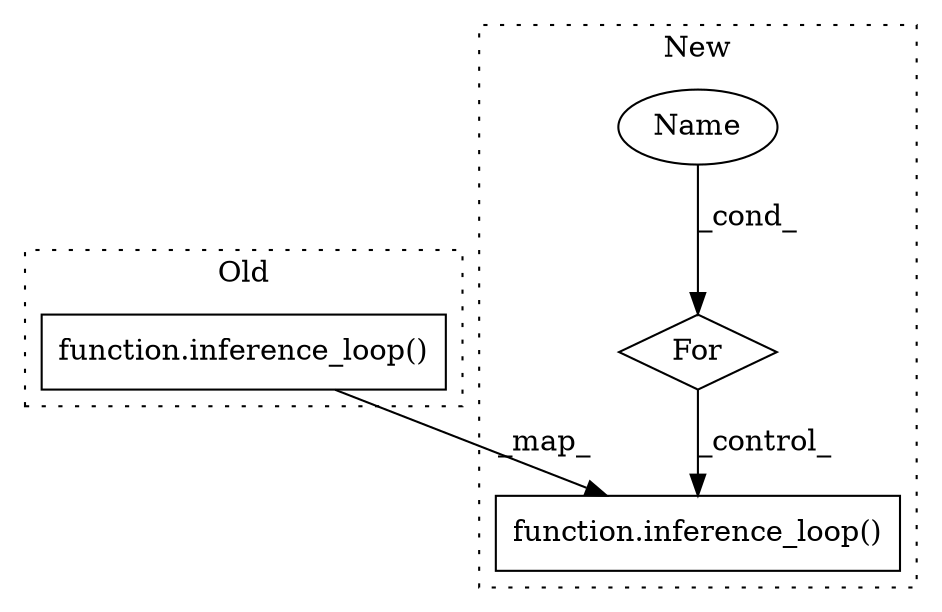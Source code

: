 digraph G {
subgraph cluster0 {
1 [label="function.inference_loop()" a="75" s="599" l="156" shape="box"];
label = "Old";
style="dotted";
}
subgraph cluster1 {
2 [label="function.inference_loop()" a="75" s="985" l="175" shape="box"];
3 [label="Name" a="87" s="953" l="8" shape="ellipse"];
4 [label="For" a="107" s="949,974" l="4,11" shape="diamond"];
label = "New";
style="dotted";
}
1 -> 2 [label="_map_"];
3 -> 4 [label="_cond_"];
4 -> 2 [label="_control_"];
}